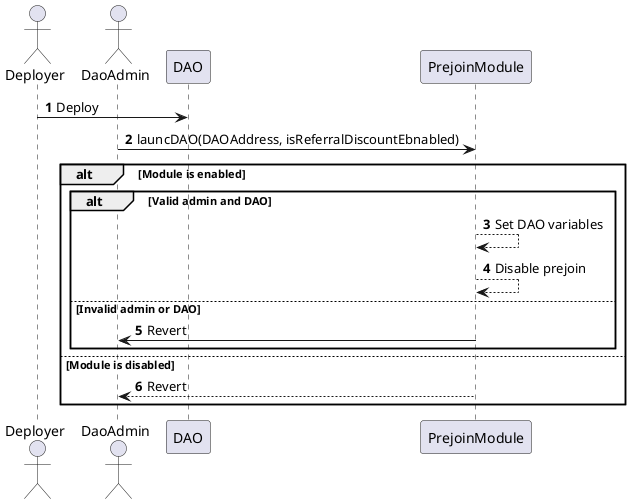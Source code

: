 @startuml Launch activation
autonumber

actor Deployer
actor DaoAdmin

Deployer -> DAO: Deploy
DaoAdmin -> PrejoinModule: launcDAO(DAOAddress, isReferralDiscountEbnabled)

alt Module is enabled
    alt Valid admin and DAO
        PrejoinModule --> PrejoinModule: Set DAO variables
        PrejoinModule --> PrejoinModule: Disable prejoin

    else Invalid admin or DAO
        PrejoinModule -> DaoAdmin: Revert
    end

else Module is disabled
    PrejoinModule --> DaoAdmin: Revert
end

@enduml    
